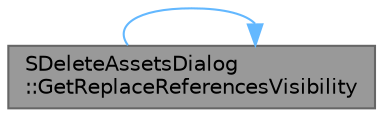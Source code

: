 digraph "SDeleteAssetsDialog::GetReplaceReferencesVisibility"
{
 // INTERACTIVE_SVG=YES
 // LATEX_PDF_SIZE
  bgcolor="transparent";
  edge [fontname=Helvetica,fontsize=10,labelfontname=Helvetica,labelfontsize=10];
  node [fontname=Helvetica,fontsize=10,shape=box,height=0.2,width=0.4];
  rankdir="LR";
  Node1 [id="Node000001",label="SDeleteAssetsDialog\l::GetReplaceReferencesVisibility",height=0.2,width=0.4,color="gray40", fillcolor="grey60", style="filled", fontcolor="black",tooltip="Returns the visibility of the 'Replace References' option."];
  Node1 -> Node1 [id="edge1_Node000001_Node000001",color="steelblue1",style="solid",tooltip=" "];
}
